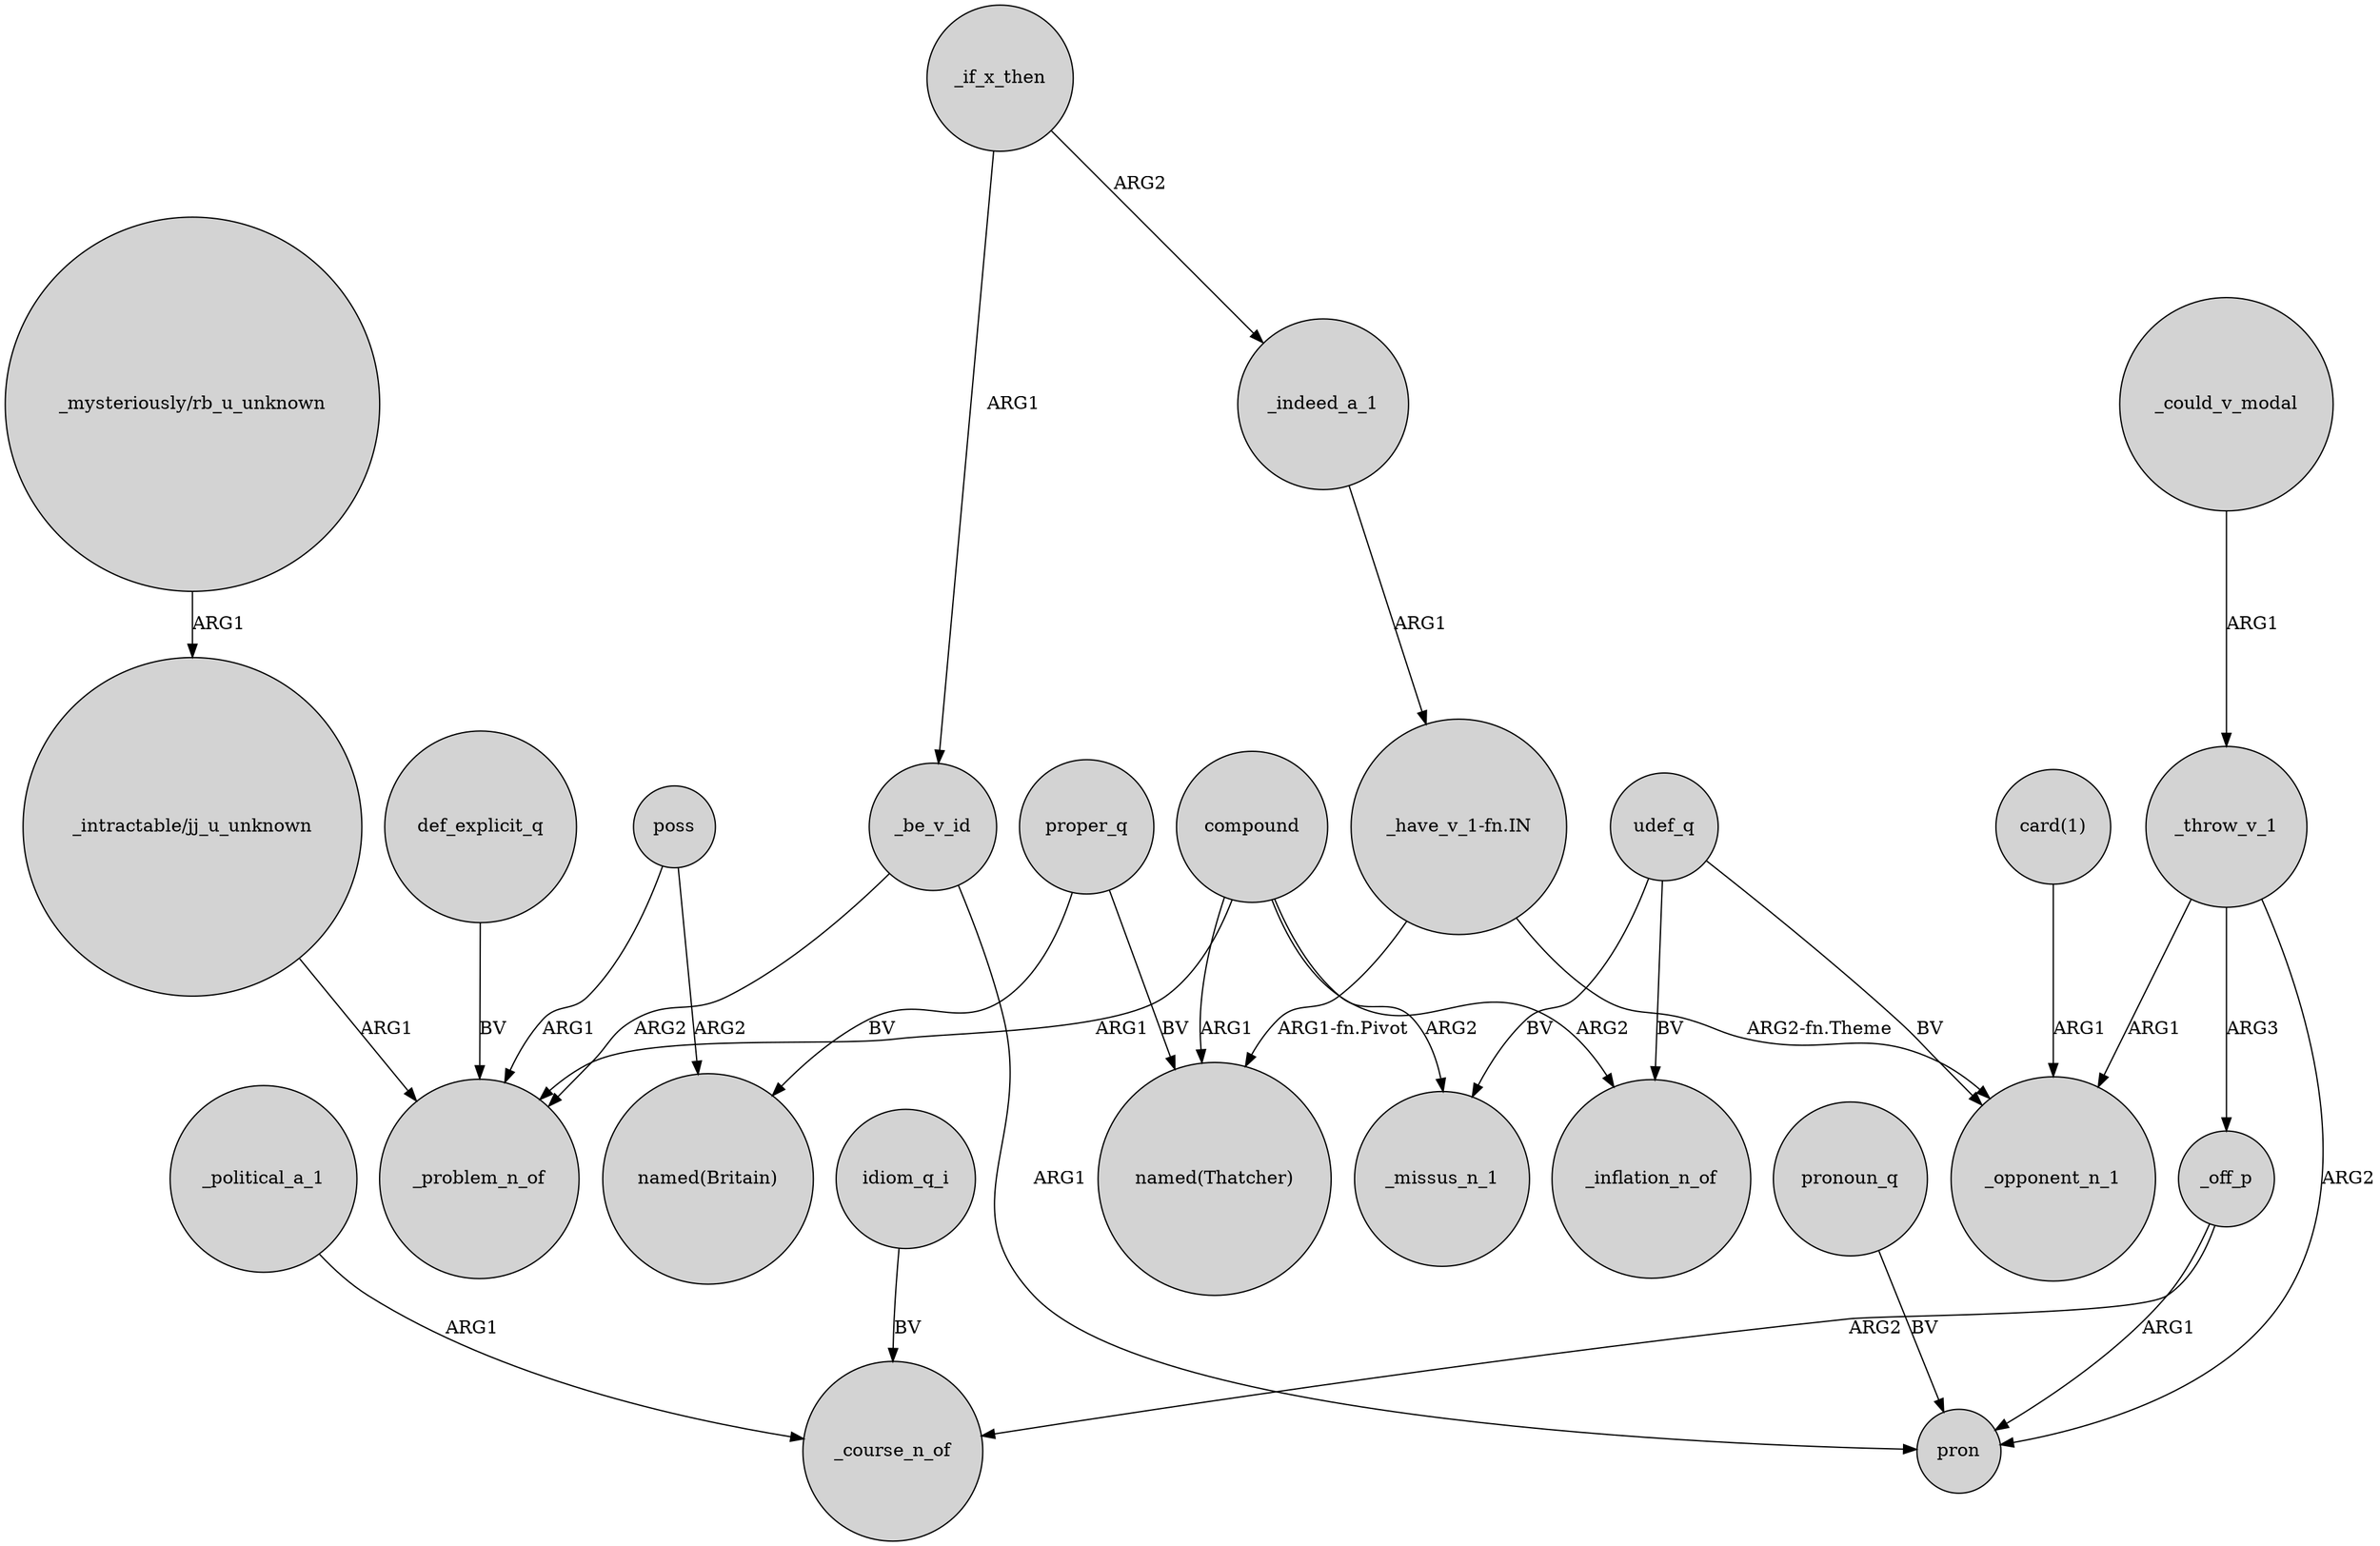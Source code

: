 digraph {
	node [shape=circle style=filled]
	"_intractable/jj_u_unknown" -> _problem_n_of [label=ARG1]
	_throw_v_1 -> _off_p [label=ARG3]
	udef_q -> _inflation_n_of [label=BV]
	"_have_v_1-fn.IN" -> "named(Thatcher)" [label="ARG1-fn.Pivot"]
	_indeed_a_1 -> "_have_v_1-fn.IN" [label=ARG1]
	_could_v_modal -> _throw_v_1 [label=ARG1]
	idiom_q_i -> _course_n_of [label=BV]
	poss -> _problem_n_of [label=ARG1]
	compound -> _missus_n_1 [label=ARG2]
	_throw_v_1 -> _opponent_n_1 [label=ARG1]
	udef_q -> _missus_n_1 [label=BV]
	_be_v_id -> pron [label=ARG1]
	"_have_v_1-fn.IN" -> _opponent_n_1 [label="ARG2-fn.Theme"]
	_if_x_then -> _indeed_a_1 [label=ARG2]
	compound -> "named(Thatcher)" [label=ARG1]
	pronoun_q -> pron [label=BV]
	udef_q -> _opponent_n_1 [label=BV]
	def_explicit_q -> _problem_n_of [label=BV]
	compound -> _problem_n_of [label=ARG1]
	_political_a_1 -> _course_n_of [label=ARG1]
	_throw_v_1 -> pron [label=ARG2]
	"_mysteriously/rb_u_unknown" -> "_intractable/jj_u_unknown" [label=ARG1]
	compound -> _inflation_n_of [label=ARG2]
	_be_v_id -> _problem_n_of [label=ARG2]
	"card(1)" -> _opponent_n_1 [label=ARG1]
	_if_x_then -> _be_v_id [label=ARG1]
	poss -> "named(Britain)" [label=ARG2]
	_off_p -> _course_n_of [label=ARG2]
	proper_q -> "named(Thatcher)" [label=BV]
	_off_p -> pron [label=ARG1]
	proper_q -> "named(Britain)" [label=BV]
}
